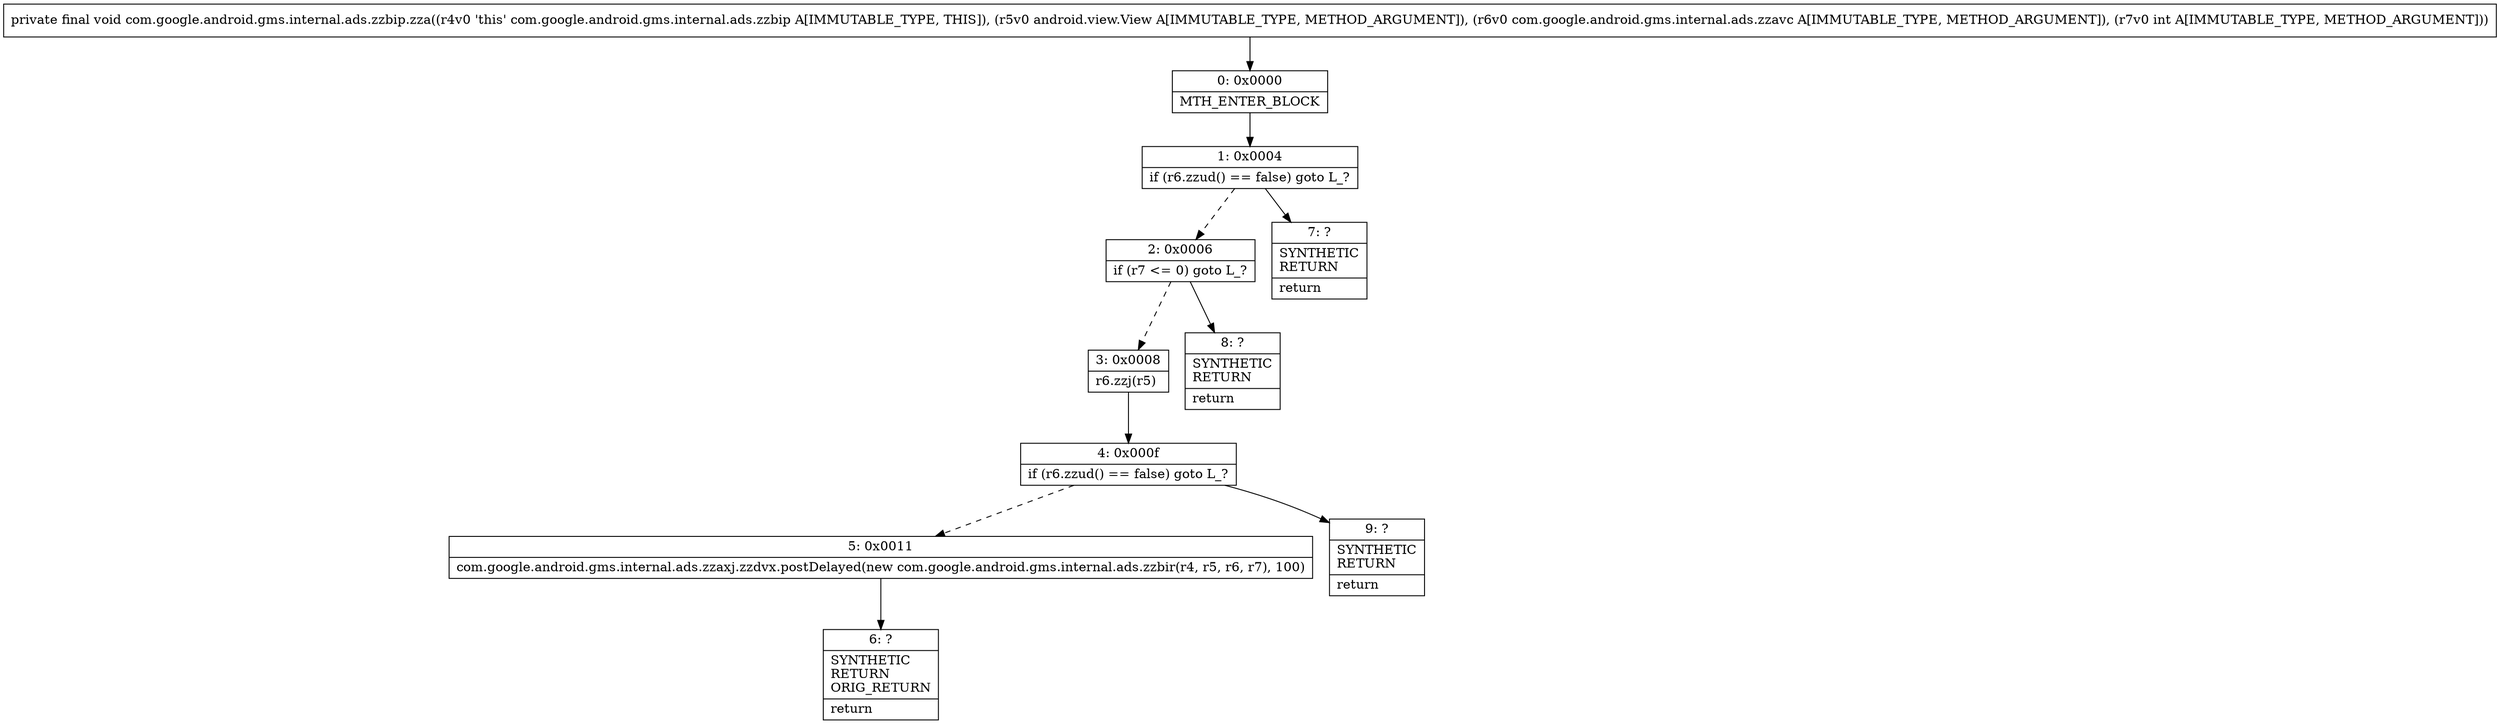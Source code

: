digraph "CFG forcom.google.android.gms.internal.ads.zzbip.zza(Landroid\/view\/View;Lcom\/google\/android\/gms\/internal\/ads\/zzavc;I)V" {
Node_0 [shape=record,label="{0\:\ 0x0000|MTH_ENTER_BLOCK\l}"];
Node_1 [shape=record,label="{1\:\ 0x0004|if (r6.zzud() == false) goto L_?\l}"];
Node_2 [shape=record,label="{2\:\ 0x0006|if (r7 \<= 0) goto L_?\l}"];
Node_3 [shape=record,label="{3\:\ 0x0008|r6.zzj(r5)\l}"];
Node_4 [shape=record,label="{4\:\ 0x000f|if (r6.zzud() == false) goto L_?\l}"];
Node_5 [shape=record,label="{5\:\ 0x0011|com.google.android.gms.internal.ads.zzaxj.zzdvx.postDelayed(new com.google.android.gms.internal.ads.zzbir(r4, r5, r6, r7), 100)\l}"];
Node_6 [shape=record,label="{6\:\ ?|SYNTHETIC\lRETURN\lORIG_RETURN\l|return\l}"];
Node_7 [shape=record,label="{7\:\ ?|SYNTHETIC\lRETURN\l|return\l}"];
Node_8 [shape=record,label="{8\:\ ?|SYNTHETIC\lRETURN\l|return\l}"];
Node_9 [shape=record,label="{9\:\ ?|SYNTHETIC\lRETURN\l|return\l}"];
MethodNode[shape=record,label="{private final void com.google.android.gms.internal.ads.zzbip.zza((r4v0 'this' com.google.android.gms.internal.ads.zzbip A[IMMUTABLE_TYPE, THIS]), (r5v0 android.view.View A[IMMUTABLE_TYPE, METHOD_ARGUMENT]), (r6v0 com.google.android.gms.internal.ads.zzavc A[IMMUTABLE_TYPE, METHOD_ARGUMENT]), (r7v0 int A[IMMUTABLE_TYPE, METHOD_ARGUMENT])) }"];
MethodNode -> Node_0;
Node_0 -> Node_1;
Node_1 -> Node_2[style=dashed];
Node_1 -> Node_7;
Node_2 -> Node_3[style=dashed];
Node_2 -> Node_8;
Node_3 -> Node_4;
Node_4 -> Node_5[style=dashed];
Node_4 -> Node_9;
Node_5 -> Node_6;
}

